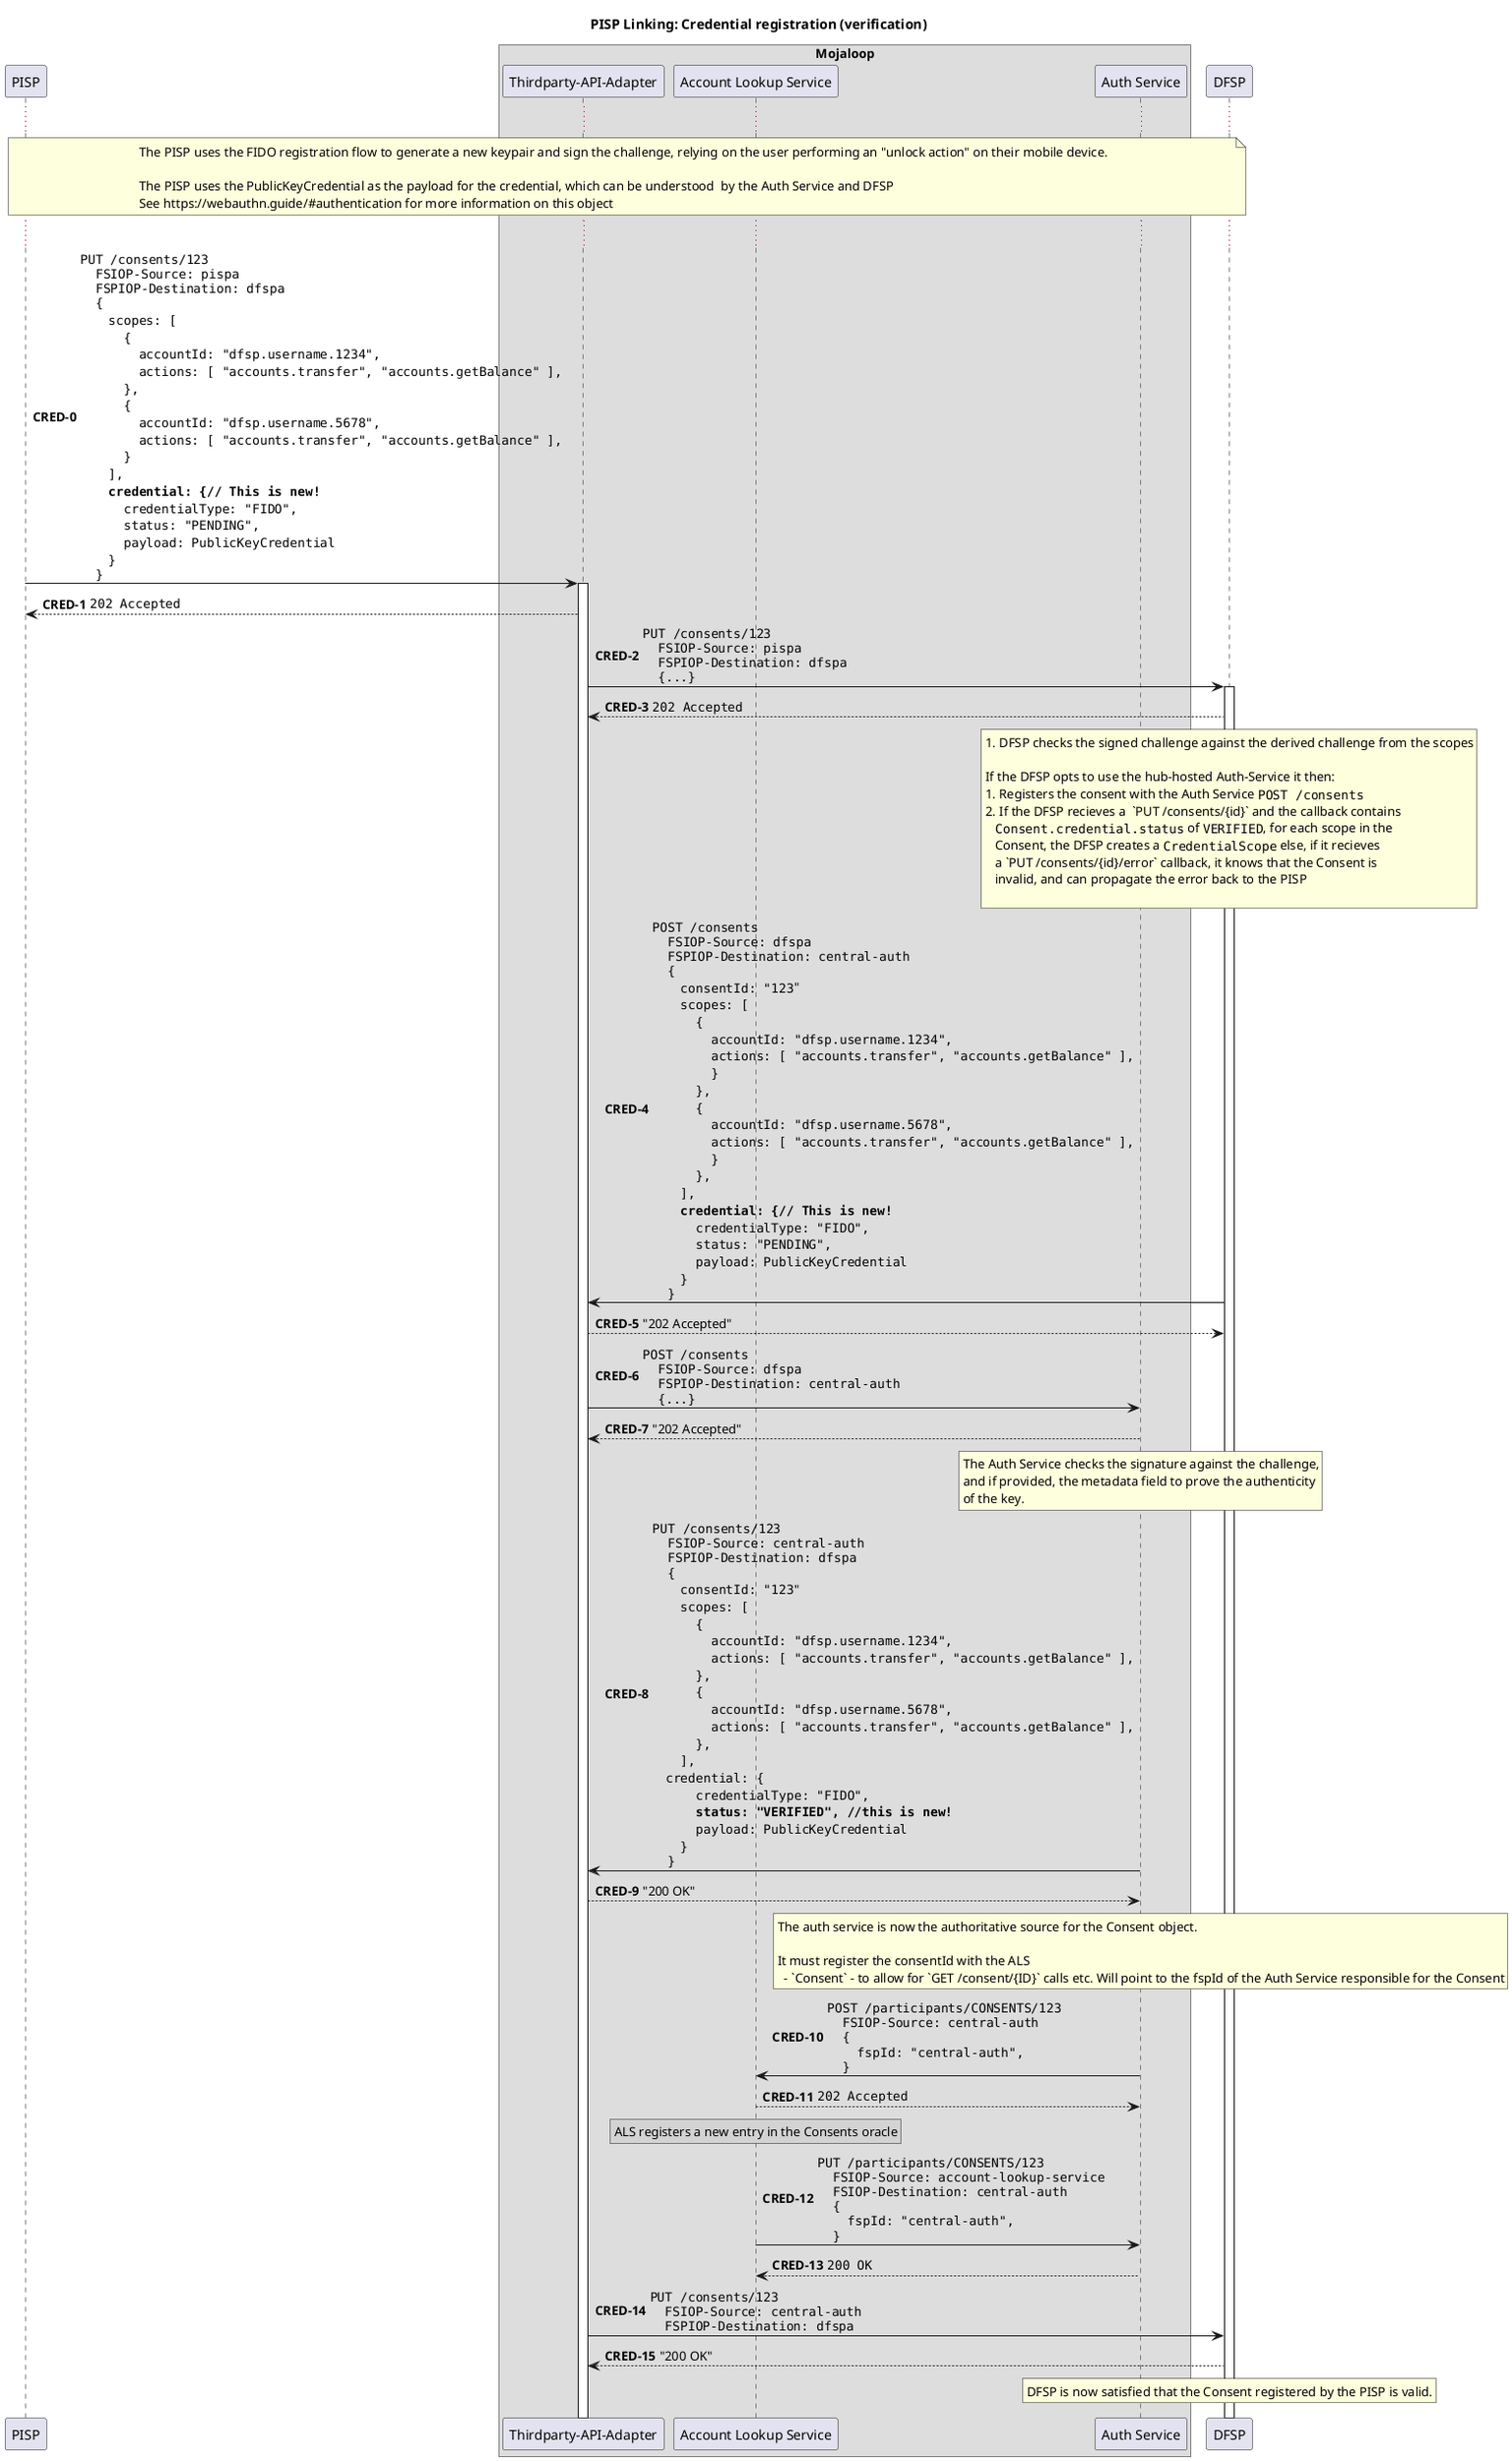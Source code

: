 @startuml

!pragma teoz true

title PISP Linking: Credential registration (verification)

participant "PISP" as PISP

box "Mojaloop"
    participant "Thirdparty-API-Adapter" as Switch
    participant "Account Lookup Service" as ALS
    participant "Auth Service" as Auth
end box

participant "DFSP" as DFSP

autonumber 0 "<b>CRED-#</b>"

...

note over PISP, DFSP
    The PISP uses the FIDO registration flow to generate a new keypair and sign the challenge, relying on the user performing an "unlock action" on their mobile device.

    The PISP uses the PublicKeyCredential as the payload for the credential, which can be understood  by the Auth Service and DFSP
    See https://webauthn.guide/#authentication for more information on this object
end note

...

PISP -> Switch ++: ""PUT /consents/123""\n\
""  FSIOP-Source: pispa""\n\
""  FSPIOP-Destination: dfspa""\n\
""  {""\n\
    ""  scopes: [""\n\
    ""    {""\n\
    ""      accountId: "dfsp.username.1234",""\n\
    ""      actions: [ "accounts.transfer", "accounts.getBalance" ],""\n\
    ""    },""\n\
    ""    {""\n\
    ""      accountId: "dfsp.username.5678",""\n\
    ""      actions: [ "accounts.transfer", "accounts.getBalance" ],""\n\
    ""    }""\n\
    ""  ],""\n\
    ""**  credential: {// This is new!**""\n\
    ""    credentialType: "FIDO",""\n\
    ""    status: "PENDING",""\n\
    ""    payload: PublicKeyCredential ""\n\
    ""  }""\n\
""  }""
Switch --> PISP: ""202 Accepted""
deactivate PISP


Switch -> DFSP ++: ""PUT /consents/123""\n\
""  FSIOP-Source: pispa""\n\
""  FSPIOP-Destination: dfspa""\n\
""  {...}""

DFSP --> Switch: ""202 Accepted""


rnote over DFSP
  1. DFSP checks the signed challenge against the derived challenge from the scopes

  If the DFSP opts to use the hub-hosted Auth-Service it then:
  1. Registers the consent with the Auth Service ""POST /consents""
  2. If the DFSP recieves a  `PUT /consents/{id}` and the callback contains 
     ""Consent.credential.status"" of ""VERIFIED"", for each scope in the 
     Consent, the DFSP creates a ""CredentialScope"" else, if it recieves 
     a `PUT /consents/{id}/error` callback, it knows that the Consent is 
     invalid, and can propagate the error back to the PISP

end note


DFSP -> Switch: ""POST /consents"" \n\
""  FSIOP-Source: dfspa""\n\
""  FSPIOP-Destination: central-auth""\n\
""  {""\n\
    ""  consentId: "123"""\n\
    ""  scopes: [""\n\
    ""    {""\n\
    ""      accountId: "dfsp.username.1234",""\n\
    ""      actions: [ "accounts.transfer", "accounts.getBalance" ],""\n\
    ""      }""\n\
    ""    },""\n\
    ""    {""\n\
    ""      accountId: "dfsp.username.5678",""\n\
    ""      actions: [ "accounts.transfer", "accounts.getBalance" ],""\n\
    ""      }""\n\
    ""    },""\n\
    ""  ],""\n\
    ""**  credential: {// This is new!**""\n\
    ""    credentialType: "FIDO",""\n\
    ""    status: "PENDING",""\n\
    ""    payload: PublicKeyCredential ""\n\
    ""  }""\n\
""  }""

Switch --> DFSP: "202 Accepted"


Switch -> Auth: ""POST /consents"" \n\
""  FSIOP-Source: dfspa""\n\
""  FSPIOP-Destination: central-auth""\n\
""  {...}""

Auth --> Switch: "202 Accepted"


rnote over Auth
  The Auth Service checks the signature against the challenge,
  and if provided, the metadata field to prove the authenticity
  of the key.
end note


Auth -> Switch: ""PUT /consents/123"" \n\
""  FSIOP-Source: central-auth""\n\
""  FSPIOP-Destination: dfspa""\n\
""  {""\n\
    ""  consentId: "123"""\n\
    ""  scopes: [""\n\
    ""    {""\n\
    ""      accountId: "dfsp.username.1234",""\n\
    ""      actions: [ "accounts.transfer", "accounts.getBalance" ],""\n\
    ""    },""\n\
    ""    {""\n\
    ""      accountId: "dfsp.username.5678",""\n\
    ""      actions: [ "accounts.transfer", "accounts.getBalance" ],""\n\
    ""    },""\n\
    ""  ],""\n\
    ""credential: {""\n\
    ""    credentialType: "FIDO",""\n\
    ""    **status: "VERIFIED", //this is new!**""\n\
    ""    payload: PublicKeyCredential ""\n\
    ""  }""\n\
""  }""

Switch --> Auth: "200 OK"

rnote over Auth
  The auth service is now the authoritative source for the Consent object.

  It must register the consentId with the ALS
    - `Consent` - to allow for `GET /consent/{ID}` calls etc. Will point to the fspId of the Auth Service responsible for the Consent
end note

Auth -> ALS: ""POST /participants/CONSENTS/123"" \n\
""  FSIOP-Source: central-auth""\n\
""  {""\n\
""    fspId: "central-auth",""\n\
""  }""
ALS --> Auth: ""202 Accepted""

rnote over ALS #LightGray
  ALS registers a new entry in the Consents oracle
end note

ALS -> Auth: ""PUT /participants/CONSENTS/123"" \n\
""  FSIOP-Source: account-lookup-service""\n\
""  FSIOP-Destination: central-auth""\n\
""  {""\n\
""    fspId: "central-auth",""\n\
""  }""
Auth --> ALS: ""200 OK""


Switch -> DFSP: ""PUT /consents/123"" \n\
""  FSIOP-Source: central-auth""\n\
""  FSPIOP-Destination: dfspa""

DFSP --> Switch: "200 OK"

rnote over DFSP
  DFSP is now satisfied that the Consent registered by the PISP is valid.
end note

@enduml
